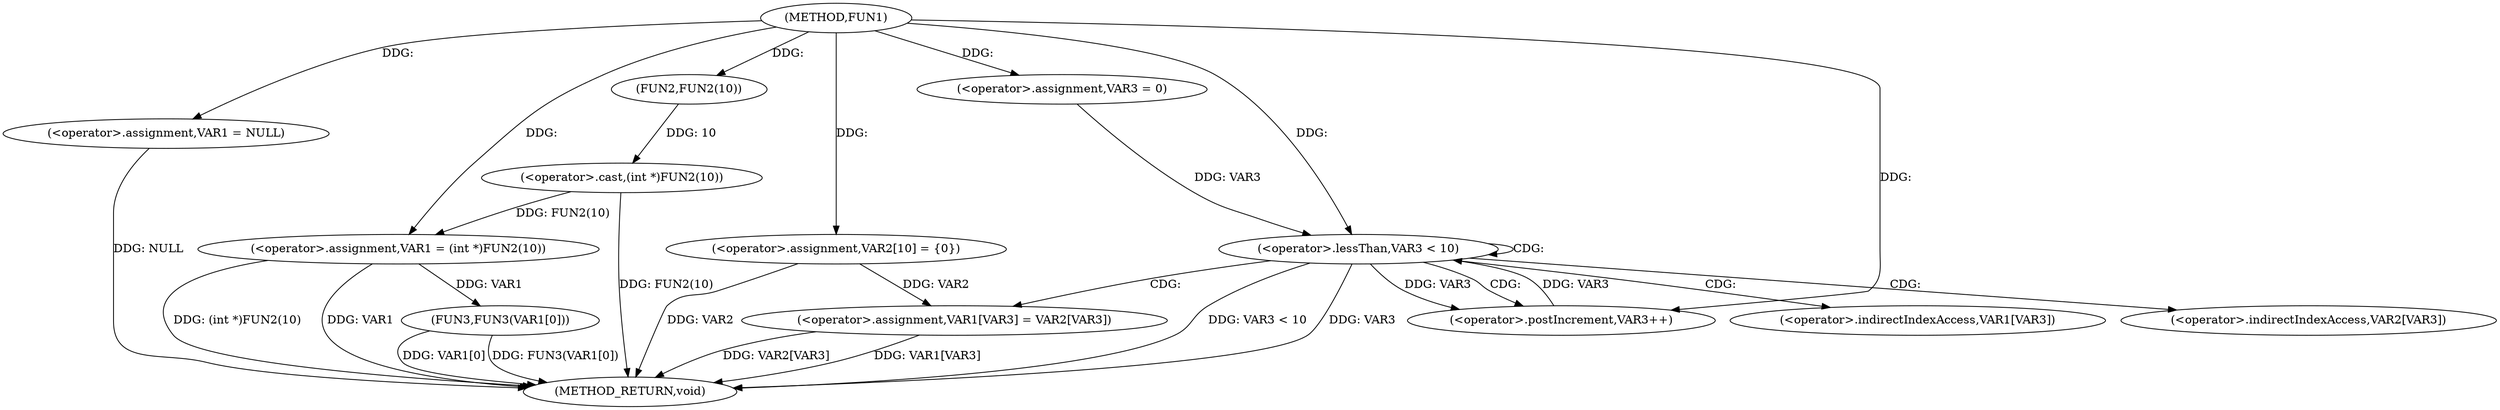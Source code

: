 digraph FUN1 {  
"1000100" [label = "(METHOD,FUN1)" ]
"1000140" [label = "(METHOD_RETURN,void)" ]
"1000103" [label = "(<operator>.assignment,VAR1 = NULL)" ]
"1000108" [label = "(<operator>.assignment,VAR1 = (int *)FUN2(10))" ]
"1000110" [label = "(<operator>.cast,(int *)FUN2(10))" ]
"1000112" [label = "(FUN2,FUN2(10))" ]
"1000116" [label = "(<operator>.assignment,VAR2[10] = {0})" ]
"1000120" [label = "(<operator>.assignment,VAR3 = 0)" ]
"1000123" [label = "(<operator>.lessThan,VAR3 < 10)" ]
"1000126" [label = "(<operator>.postIncrement,VAR3++)" ]
"1000129" [label = "(<operator>.assignment,VAR1[VAR3] = VAR2[VAR3])" ]
"1000136" [label = "(FUN3,FUN3(VAR1[0]))" ]
"1000130" [label = "(<operator>.indirectIndexAccess,VAR1[VAR3])" ]
"1000133" [label = "(<operator>.indirectIndexAccess,VAR2[VAR3])" ]
  "1000116" -> "1000140"  [ label = "DDG: VAR2"] 
  "1000103" -> "1000140"  [ label = "DDG: NULL"] 
  "1000123" -> "1000140"  [ label = "DDG: VAR3 < 10"] 
  "1000136" -> "1000140"  [ label = "DDG: FUN3(VAR1[0])"] 
  "1000123" -> "1000140"  [ label = "DDG: VAR3"] 
  "1000129" -> "1000140"  [ label = "DDG: VAR1[VAR3]"] 
  "1000129" -> "1000140"  [ label = "DDG: VAR2[VAR3]"] 
  "1000110" -> "1000140"  [ label = "DDG: FUN2(10)"] 
  "1000108" -> "1000140"  [ label = "DDG: (int *)FUN2(10)"] 
  "1000136" -> "1000140"  [ label = "DDG: VAR1[0]"] 
  "1000108" -> "1000140"  [ label = "DDG: VAR1"] 
  "1000100" -> "1000103"  [ label = "DDG: "] 
  "1000110" -> "1000108"  [ label = "DDG: FUN2(10)"] 
  "1000100" -> "1000108"  [ label = "DDG: "] 
  "1000112" -> "1000110"  [ label = "DDG: 10"] 
  "1000100" -> "1000112"  [ label = "DDG: "] 
  "1000100" -> "1000116"  [ label = "DDG: "] 
  "1000100" -> "1000120"  [ label = "DDG: "] 
  "1000120" -> "1000123"  [ label = "DDG: VAR3"] 
  "1000126" -> "1000123"  [ label = "DDG: VAR3"] 
  "1000100" -> "1000123"  [ label = "DDG: "] 
  "1000123" -> "1000126"  [ label = "DDG: VAR3"] 
  "1000100" -> "1000126"  [ label = "DDG: "] 
  "1000116" -> "1000129"  [ label = "DDG: VAR2"] 
  "1000108" -> "1000136"  [ label = "DDG: VAR1"] 
  "1000123" -> "1000129"  [ label = "CDG: "] 
  "1000123" -> "1000123"  [ label = "CDG: "] 
  "1000123" -> "1000130"  [ label = "CDG: "] 
  "1000123" -> "1000133"  [ label = "CDG: "] 
  "1000123" -> "1000126"  [ label = "CDG: "] 
}
